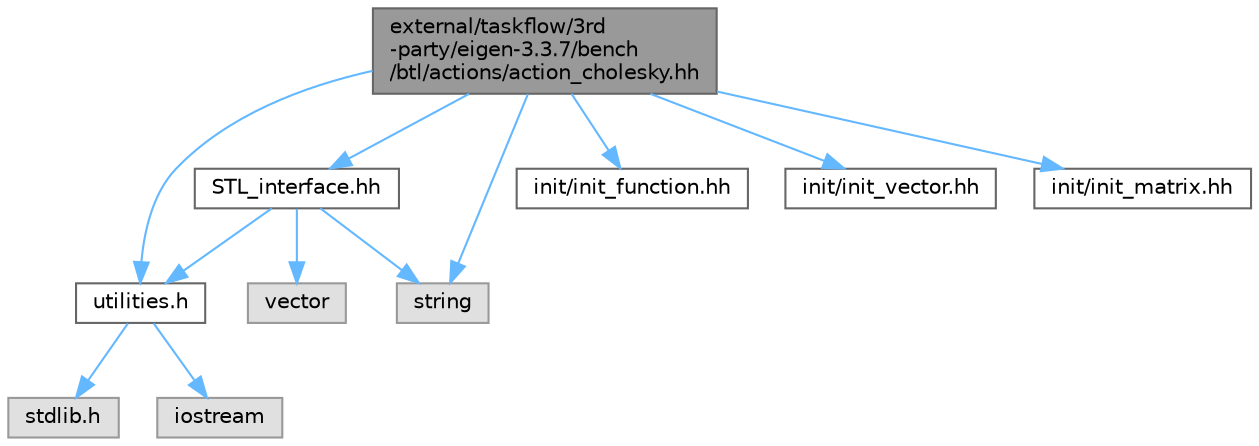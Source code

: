 digraph "external/taskflow/3rd-party/eigen-3.3.7/bench/btl/actions/action_cholesky.hh"
{
 // LATEX_PDF_SIZE
  bgcolor="transparent";
  edge [fontname=Helvetica,fontsize=10,labelfontname=Helvetica,labelfontsize=10];
  node [fontname=Helvetica,fontsize=10,shape=box,height=0.2,width=0.4];
  Node1 [id="Node000001",label="external/taskflow/3rd\l-party/eigen-3.3.7/bench\l/btl/actions/action_cholesky.hh",height=0.2,width=0.4,color="gray40", fillcolor="grey60", style="filled", fontcolor="black",tooltip=" "];
  Node1 -> Node2 [id="edge12_Node000001_Node000002",color="steelblue1",style="solid",tooltip=" "];
  Node2 [id="Node000002",label="utilities.h",height=0.2,width=0.4,color="grey40", fillcolor="white", style="filled",URL="$utilities_8h.html",tooltip=" "];
  Node2 -> Node3 [id="edge13_Node000002_Node000003",color="steelblue1",style="solid",tooltip=" "];
  Node3 [id="Node000003",label="stdlib.h",height=0.2,width=0.4,color="grey60", fillcolor="#E0E0E0", style="filled",tooltip=" "];
  Node2 -> Node4 [id="edge14_Node000002_Node000004",color="steelblue1",style="solid",tooltip=" "];
  Node4 [id="Node000004",label="iostream",height=0.2,width=0.4,color="grey60", fillcolor="#E0E0E0", style="filled",tooltip=" "];
  Node1 -> Node5 [id="edge15_Node000001_Node000005",color="steelblue1",style="solid",tooltip=" "];
  Node5 [id="Node000005",label="STL_interface.hh",height=0.2,width=0.4,color="grey40", fillcolor="white", style="filled",URL="$_s_t_l__interface_8hh.html",tooltip=" "];
  Node5 -> Node6 [id="edge16_Node000005_Node000006",color="steelblue1",style="solid",tooltip=" "];
  Node6 [id="Node000006",label="string",height=0.2,width=0.4,color="grey60", fillcolor="#E0E0E0", style="filled",tooltip=" "];
  Node5 -> Node7 [id="edge17_Node000005_Node000007",color="steelblue1",style="solid",tooltip=" "];
  Node7 [id="Node000007",label="vector",height=0.2,width=0.4,color="grey60", fillcolor="#E0E0E0", style="filled",tooltip=" "];
  Node5 -> Node2 [id="edge18_Node000005_Node000002",color="steelblue1",style="solid",tooltip=" "];
  Node1 -> Node6 [id="edge19_Node000001_Node000006",color="steelblue1",style="solid",tooltip=" "];
  Node1 -> Node8 [id="edge20_Node000001_Node000008",color="steelblue1",style="solid",tooltip=" "];
  Node8 [id="Node000008",label="init/init_function.hh",height=0.2,width=0.4,color="grey40", fillcolor="white", style="filled",URL="$init__function_8hh.html",tooltip=" "];
  Node1 -> Node9 [id="edge21_Node000001_Node000009",color="steelblue1",style="solid",tooltip=" "];
  Node9 [id="Node000009",label="init/init_vector.hh",height=0.2,width=0.4,color="grey40", fillcolor="white", style="filled",URL="$init__vector_8hh.html",tooltip=" "];
  Node1 -> Node10 [id="edge22_Node000001_Node000010",color="steelblue1",style="solid",tooltip=" "];
  Node10 [id="Node000010",label="init/init_matrix.hh",height=0.2,width=0.4,color="grey40", fillcolor="white", style="filled",URL="$init__matrix_8hh.html",tooltip=" "];
}
